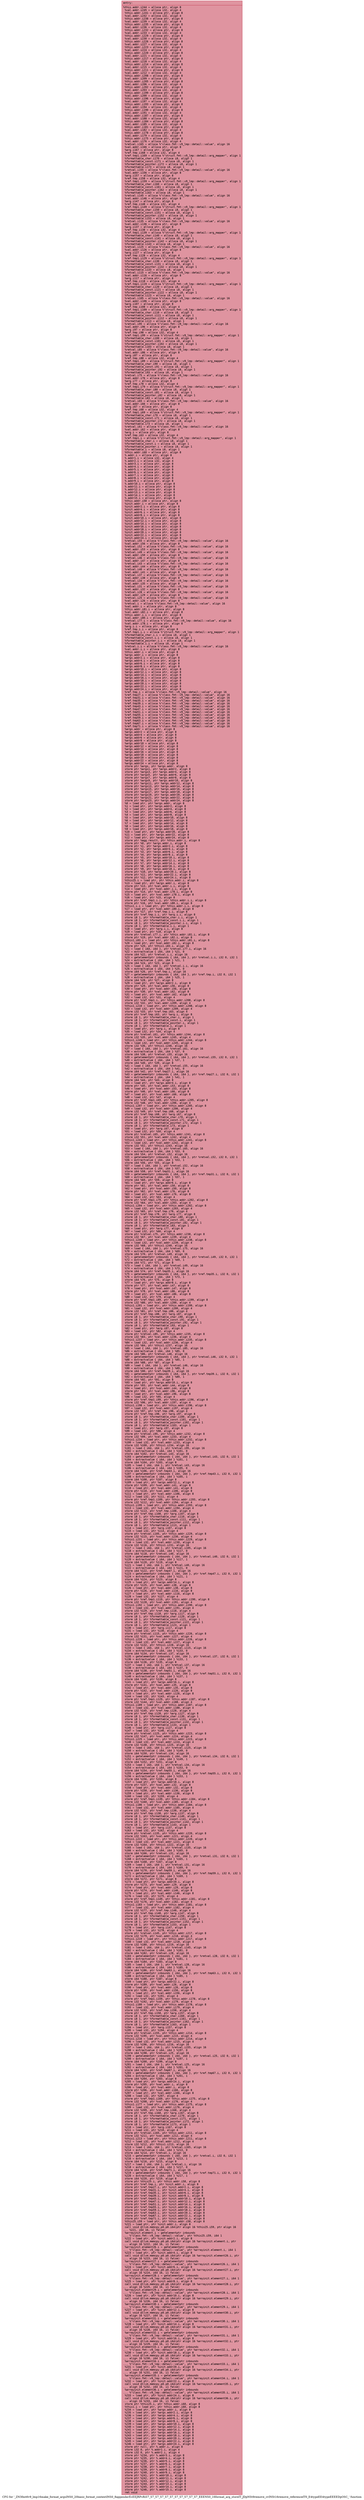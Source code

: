 digraph "CFG for '_ZN3fmt6v9_lmp16make_format_argsINS0_20basic_format_contextINS0_8appenderEcEEJRPcRiS7_S7_S7_S7_S7_S7_S7_S7_S7_S7_S7_EEENS0_16format_arg_storeIT_JDpNSt9remove_cvINSt16remove_referenceIT0_E4typeEE4typeEEEEDpOSC_' function" {
	label="CFG for '_ZN3fmt6v9_lmp16make_format_argsINS0_20basic_format_contextINS0_8appenderEcEEJRPcRiS7_S7_S7_S7_S7_S7_S7_S7_S7_S7_S7_EEENS0_16format_arg_storeIT_JDpNSt9remove_cvINSt16remove_referenceIT0_E4typeEE4typeEEEEDpOSC_' function";

	Node0x558e60b8b9f0 [shape=record,color="#b70d28ff", style=filled, fillcolor="#b70d2870" fontname="Courier",label="{entry:\l|  %this.addr.i244 = alloca ptr, align 8\l  %val.addr.i245 = alloca i32, align 4\l  %this.addr.i241 = alloca ptr, align 8\l  %val.addr.i242 = alloca i32, align 4\l  %this.addr.i238 = alloca ptr, align 8\l  %val.addr.i239 = alloca i32, align 4\l  %this.addr.i235 = alloca ptr, align 8\l  %val.addr.i236 = alloca i32, align 4\l  %this.addr.i232 = alloca ptr, align 8\l  %val.addr.i233 = alloca i32, align 4\l  %this.addr.i229 = alloca ptr, align 8\l  %val.addr.i230 = alloca i32, align 4\l  %this.addr.i226 = alloca ptr, align 8\l  %val.addr.i227 = alloca i32, align 4\l  %this.addr.i223 = alloca ptr, align 8\l  %val.addr.i224 = alloca i32, align 4\l  %this.addr.i220 = alloca ptr, align 8\l  %val.addr.i221 = alloca i32, align 4\l  %this.addr.i217 = alloca ptr, align 8\l  %val.addr.i218 = alloca i32, align 4\l  %this.addr.i214 = alloca ptr, align 8\l  %val.addr.i215 = alloca i32, align 4\l  %this.addr.i211 = alloca ptr, align 8\l  %val.addr.i212 = alloca i32, align 4\l  %this.addr.i208 = alloca ptr, align 8\l  %val.addr.i209 = alloca i32, align 4\l  %this.addr.i205 = alloca ptr, align 8\l  %val.addr.i206 = alloca i32, align 4\l  %this.addr.i202 = alloca ptr, align 8\l  %val.addr.i203 = alloca i32, align 4\l  %this.addr.i199 = alloca ptr, align 8\l  %val.addr.i200 = alloca i32, align 4\l  %this.addr.i196 = alloca ptr, align 8\l  %val.addr.i197 = alloca i32, align 4\l  %this.addr.i193 = alloca ptr, align 8\l  %val.addr.i194 = alloca i32, align 4\l  %this.addr.i190 = alloca ptr, align 8\l  %val.addr.i191 = alloca i32, align 4\l  %this.addr.i187 = alloca ptr, align 8\l  %val.addr.i188 = alloca i32, align 4\l  %this.addr.i184 = alloca ptr, align 8\l  %val.addr.i185 = alloca i32, align 4\l  %this.addr.i181 = alloca ptr, align 8\l  %val.addr.i182 = alloca i32, align 4\l  %this.addr.i178 = alloca ptr, align 8\l  %val.addr.i179 = alloca i32, align 4\l  %this.addr.i175 = alloca ptr, align 8\l  %val.addr.i176 = alloca i32, align 4\l  %retval.i165 = alloca %\"class.fmt::v9_lmp::detail::value\", align 16\l  %val.addr.i166 = alloca ptr, align 8\l  %arg.i167 = alloca ptr, align 8\l  %ref.tmp.i168 = alloca i32, align 4\l  %ref.tmp1.i169 = alloca %\"struct.fmt::v9_lmp::detail::arg_mapper\", align 1\l  %formattable_char.i170 = alloca i8, align 1\l  %formattable_const.i171 = alloca i8, align 1\l  %formattable_pointer.i172 = alloca i8, align 1\l  %formattable.i173 = alloca i8, align 1\l  %retval.i155 = alloca %\"class.fmt::v9_lmp::detail::value\", align 16\l  %val.addr.i156 = alloca ptr, align 8\l  %arg.i157 = alloca ptr, align 8\l  %ref.tmp.i158 = alloca i32, align 4\l  %ref.tmp1.i159 = alloca %\"struct.fmt::v9_lmp::detail::arg_mapper\", align 1\l  %formattable_char.i160 = alloca i8, align 1\l  %formattable_const.i161 = alloca i8, align 1\l  %formattable_pointer.i162 = alloca i8, align 1\l  %formattable.i163 = alloca i8, align 1\l  %retval.i145 = alloca %\"class.fmt::v9_lmp::detail::value\", align 16\l  %val.addr.i146 = alloca ptr, align 8\l  %arg.i147 = alloca ptr, align 8\l  %ref.tmp.i148 = alloca i32, align 4\l  %ref.tmp1.i149 = alloca %\"struct.fmt::v9_lmp::detail::arg_mapper\", align 1\l  %formattable_char.i150 = alloca i8, align 1\l  %formattable_const.i151 = alloca i8, align 1\l  %formattable_pointer.i152 = alloca i8, align 1\l  %formattable.i153 = alloca i8, align 1\l  %retval.i135 = alloca %\"class.fmt::v9_lmp::detail::value\", align 16\l  %val.addr.i136 = alloca ptr, align 8\l  %arg.i137 = alloca ptr, align 8\l  %ref.tmp.i138 = alloca i32, align 4\l  %ref.tmp1.i139 = alloca %\"struct.fmt::v9_lmp::detail::arg_mapper\", align 1\l  %formattable_char.i140 = alloca i8, align 1\l  %formattable_const.i141 = alloca i8, align 1\l  %formattable_pointer.i142 = alloca i8, align 1\l  %formattable.i143 = alloca i8, align 1\l  %retval.i125 = alloca %\"class.fmt::v9_lmp::detail::value\", align 16\l  %val.addr.i126 = alloca ptr, align 8\l  %arg.i127 = alloca ptr, align 8\l  %ref.tmp.i128 = alloca i32, align 4\l  %ref.tmp1.i129 = alloca %\"struct.fmt::v9_lmp::detail::arg_mapper\", align 1\l  %formattable_char.i130 = alloca i8, align 1\l  %formattable_const.i131 = alloca i8, align 1\l  %formattable_pointer.i132 = alloca i8, align 1\l  %formattable.i133 = alloca i8, align 1\l  %retval.i115 = alloca %\"class.fmt::v9_lmp::detail::value\", align 16\l  %val.addr.i116 = alloca ptr, align 8\l  %arg.i117 = alloca ptr, align 8\l  %ref.tmp.i118 = alloca i32, align 4\l  %ref.tmp1.i119 = alloca %\"struct.fmt::v9_lmp::detail::arg_mapper\", align 1\l  %formattable_char.i120 = alloca i8, align 1\l  %formattable_const.i121 = alloca i8, align 1\l  %formattable_pointer.i122 = alloca i8, align 1\l  %formattable.i123 = alloca i8, align 1\l  %retval.i105 = alloca %\"class.fmt::v9_lmp::detail::value\", align 16\l  %val.addr.i106 = alloca ptr, align 8\l  %arg.i107 = alloca ptr, align 8\l  %ref.tmp.i108 = alloca i32, align 4\l  %ref.tmp1.i109 = alloca %\"struct.fmt::v9_lmp::detail::arg_mapper\", align 1\l  %formattable_char.i110 = alloca i8, align 1\l  %formattable_const.i111 = alloca i8, align 1\l  %formattable_pointer.i112 = alloca i8, align 1\l  %formattable.i113 = alloca i8, align 1\l  %retval.i95 = alloca %\"class.fmt::v9_lmp::detail::value\", align 16\l  %val.addr.i96 = alloca ptr, align 8\l  %arg.i97 = alloca ptr, align 8\l  %ref.tmp.i98 = alloca i32, align 4\l  %ref.tmp1.i99 = alloca %\"struct.fmt::v9_lmp::detail::arg_mapper\", align 1\l  %formattable_char.i100 = alloca i8, align 1\l  %formattable_const.i101 = alloca i8, align 1\l  %formattable_pointer.i102 = alloca i8, align 1\l  %formattable.i103 = alloca i8, align 1\l  %retval.i85 = alloca %\"class.fmt::v9_lmp::detail::value\", align 16\l  %val.addr.i86 = alloca ptr, align 8\l  %arg.i87 = alloca ptr, align 8\l  %ref.tmp.i88 = alloca i32, align 4\l  %ref.tmp1.i89 = alloca %\"struct.fmt::v9_lmp::detail::arg_mapper\", align 1\l  %formattable_char.i90 = alloca i8, align 1\l  %formattable_const.i91 = alloca i8, align 1\l  %formattable_pointer.i92 = alloca i8, align 1\l  %formattable.i93 = alloca i8, align 1\l  %retval.i75 = alloca %\"class.fmt::v9_lmp::detail::value\", align 16\l  %val.addr.i76 = alloca ptr, align 8\l  %arg.i77 = alloca ptr, align 8\l  %ref.tmp.i78 = alloca i32, align 4\l  %ref.tmp1.i79 = alloca %\"struct.fmt::v9_lmp::detail::arg_mapper\", align 1\l  %formattable_char.i80 = alloca i8, align 1\l  %formattable_const.i81 = alloca i8, align 1\l  %formattable_pointer.i82 = alloca i8, align 1\l  %formattable.i83 = alloca i8, align 1\l  %retval.i65 = alloca %\"class.fmt::v9_lmp::detail::value\", align 16\l  %val.addr.i66 = alloca ptr, align 8\l  %arg.i67 = alloca ptr, align 8\l  %ref.tmp.i68 = alloca i32, align 4\l  %ref.tmp1.i69 = alloca %\"struct.fmt::v9_lmp::detail::arg_mapper\", align 1\l  %formattable_char.i70 = alloca i8, align 1\l  %formattable_const.i71 = alloca i8, align 1\l  %formattable_pointer.i72 = alloca i8, align 1\l  %formattable.i73 = alloca i8, align 1\l  %retval.i61 = alloca %\"class.fmt::v9_lmp::detail::value\", align 16\l  %val.addr.i62 = alloca ptr, align 8\l  %arg.i = alloca ptr, align 8\l  %ref.tmp.i63 = alloca i32, align 4\l  %ref.tmp1.i = alloca %\"struct.fmt::v9_lmp::detail::arg_mapper\", align 1\l  %formattable_char.i = alloca i8, align 1\l  %formattable_const.i = alloca i8, align 1\l  %formattable_pointer.i = alloca i8, align 1\l  %formattable.i = alloca i8, align 1\l  %this.addr.i60 = alloca ptr, align 8\l  %.addr.i = alloca ptr, align 8\l  %.addr1.i = alloca i32, align 4\l  %.addr2.i = alloca i32, align 4\l  %.addr3.i = alloca ptr, align 8\l  %.addr4.i = alloca ptr, align 8\l  %.addr5.i = alloca ptr, align 8\l  %.addr6.i = alloca ptr, align 8\l  %.addr7.i = alloca ptr, align 8\l  %.addr8.i = alloca ptr, align 8\l  %.addr9.i = alloca ptr, align 8\l  %.addr10.i = alloca ptr, align 8\l  %.addr11.i = alloca ptr, align 8\l  %.addr12.i = alloca ptr, align 8\l  %.addr13.i = alloca ptr, align 8\l  %.addr14.i = alloca ptr, align 8\l  %.addr15.i = alloca ptr, align 8\l  %this.addr.i58 = alloca ptr, align 8\l  %init.addr.i = alloca ptr, align 8\l  %init.addr2.i = alloca ptr, align 8\l  %init.addr4.i = alloca ptr, align 8\l  %init.addr6.i = alloca ptr, align 8\l  %init.addr8.i = alloca ptr, align 8\l  %init.addr10.i = alloca ptr, align 8\l  %init.addr12.i = alloca ptr, align 8\l  %init.addr14.i = alloca ptr, align 8\l  %init.addr16.i = alloca ptr, align 8\l  %init.addr18.i = alloca ptr, align 8\l  %init.addr20.i = alloca ptr, align 8\l  %init.addr22.i = alloca ptr, align 8\l  %init.addr24.i = alloca ptr, align 8\l  %retval.i55 = alloca %\"class.fmt::v9_lmp::detail::value\", align 16\l  %val.addr.i56 = alloca ptr, align 8\l  %retval.i52 = alloca %\"class.fmt::v9_lmp::detail::value\", align 16\l  %val.addr.i53 = alloca ptr, align 8\l  %retval.i49 = alloca %\"class.fmt::v9_lmp::detail::value\", align 16\l  %val.addr.i50 = alloca ptr, align 8\l  %retval.i46 = alloca %\"class.fmt::v9_lmp::detail::value\", align 16\l  %val.addr.i47 = alloca ptr, align 8\l  %retval.i43 = alloca %\"class.fmt::v9_lmp::detail::value\", align 16\l  %val.addr.i44 = alloca ptr, align 8\l  %retval.i40 = alloca %\"class.fmt::v9_lmp::detail::value\", align 16\l  %val.addr.i41 = alloca ptr, align 8\l  %retval.i37 = alloca %\"class.fmt::v9_lmp::detail::value\", align 16\l  %val.addr.i38 = alloca ptr, align 8\l  %retval.i34 = alloca %\"class.fmt::v9_lmp::detail::value\", align 16\l  %val.addr.i35 = alloca ptr, align 8\l  %retval.i31 = alloca %\"class.fmt::v9_lmp::detail::value\", align 16\l  %val.addr.i32 = alloca ptr, align 8\l  %retval.i28 = alloca %\"class.fmt::v9_lmp::detail::value\", align 16\l  %val.addr.i29 = alloca ptr, align 8\l  %retval.i25 = alloca %\"class.fmt::v9_lmp::detail::value\", align 16\l  %val.addr.i26 = alloca ptr, align 8\l  %retval.i = alloca %\"class.fmt::v9_lmp::detail::value\", align 16\l  %val.addr.i = alloca ptr, align 8\l  %this.addr.i81.i = alloca ptr, align 8\l  %val.addr.i82.i = alloca ptr, align 8\l  %this.addr.i.i = alloca ptr, align 8\l  %val.addr.i80.i = alloca ptr, align 8\l  %retval.i77.i = alloca %\"class.fmt::v9_lmp::detail::value\", align 16\l  %val.addr.i78.i = alloca ptr, align 8\l  %arg.i.i = alloca ptr, align 8\l  %ref.tmp.i.i = alloca ptr, align 8\l  %ref.tmp1.i.i = alloca %\"struct.fmt::v9_lmp::detail::arg_mapper\", align 1\l  %formattable_char.i.i = alloca i8, align 1\l  %formattable_const.i.i = alloca i8, align 1\l  %formattable_pointer.i.i = alloca i8, align 1\l  %formattable.i.i = alloca i8, align 1\l  %retval.i.i = alloca %\"class.fmt::v9_lmp::detail::value\", align 16\l  %val.addr.i.i = alloca ptr, align 8\l  %this.addr.i = alloca ptr, align 8\l  %args.addr.i = alloca ptr, align 8\l  %args.addr2.i = alloca ptr, align 8\l  %args.addr4.i = alloca ptr, align 8\l  %args.addr6.i = alloca ptr, align 8\l  %args.addr8.i = alloca ptr, align 8\l  %args.addr10.i = alloca ptr, align 8\l  %args.addr12.i = alloca ptr, align 8\l  %args.addr14.i = alloca ptr, align 8\l  %args.addr16.i = alloca ptr, align 8\l  %args.addr18.i = alloca ptr, align 8\l  %args.addr20.i = alloca ptr, align 8\l  %args.addr22.i = alloca ptr, align 8\l  %args.addr24.i = alloca ptr, align 8\l  %ref.tmp.i = alloca %\"class.fmt::v9_lmp::detail::value\", align 16\l  %ref.tmp27.i = alloca %\"class.fmt::v9_lmp::detail::value\", align 16\l  %ref.tmp31.i = alloca %\"class.fmt::v9_lmp::detail::value\", align 16\l  %ref.tmp35.i = alloca %\"class.fmt::v9_lmp::detail::value\", align 16\l  %ref.tmp39.i = alloca %\"class.fmt::v9_lmp::detail::value\", align 16\l  %ref.tmp43.i = alloca %\"class.fmt::v9_lmp::detail::value\", align 16\l  %ref.tmp47.i = alloca %\"class.fmt::v9_lmp::detail::value\", align 16\l  %ref.tmp51.i = alloca %\"class.fmt::v9_lmp::detail::value\", align 16\l  %ref.tmp55.i = alloca %\"class.fmt::v9_lmp::detail::value\", align 16\l  %ref.tmp59.i = alloca %\"class.fmt::v9_lmp::detail::value\", align 16\l  %ref.tmp63.i = alloca %\"class.fmt::v9_lmp::detail::value\", align 16\l  %ref.tmp67.i = alloca %\"class.fmt::v9_lmp::detail::value\", align 16\l  %ref.tmp71.i = alloca %\"class.fmt::v9_lmp::detail::value\", align 16\l  %args.addr = alloca ptr, align 8\l  %args.addr2 = alloca ptr, align 8\l  %args.addr4 = alloca ptr, align 8\l  %args.addr6 = alloca ptr, align 8\l  %args.addr8 = alloca ptr, align 8\l  %args.addr10 = alloca ptr, align 8\l  %args.addr12 = alloca ptr, align 8\l  %args.addr14 = alloca ptr, align 8\l  %args.addr16 = alloca ptr, align 8\l  %args.addr18 = alloca ptr, align 8\l  %args.addr20 = alloca ptr, align 8\l  %args.addr22 = alloca ptr, align 8\l  %args.addr24 = alloca ptr, align 8\l  store ptr %args, ptr %args.addr, align 8\l  store ptr %args1, ptr %args.addr2, align 8\l  store ptr %args3, ptr %args.addr4, align 8\l  store ptr %args5, ptr %args.addr6, align 8\l  store ptr %args7, ptr %args.addr8, align 8\l  store ptr %args9, ptr %args.addr10, align 8\l  store ptr %args11, ptr %args.addr12, align 8\l  store ptr %args13, ptr %args.addr14, align 8\l  store ptr %args15, ptr %args.addr16, align 8\l  store ptr %args17, ptr %args.addr18, align 8\l  store ptr %args19, ptr %args.addr20, align 8\l  store ptr %args21, ptr %args.addr22, align 8\l  store ptr %args23, ptr %args.addr24, align 8\l  %0 = load ptr, ptr %args.addr, align 8\l  %1 = load ptr, ptr %args.addr2, align 8\l  %2 = load ptr, ptr %args.addr4, align 8\l  %3 = load ptr, ptr %args.addr6, align 8\l  %4 = load ptr, ptr %args.addr8, align 8\l  %5 = load ptr, ptr %args.addr10, align 8\l  %6 = load ptr, ptr %args.addr12, align 8\l  %7 = load ptr, ptr %args.addr14, align 8\l  %8 = load ptr, ptr %args.addr16, align 8\l  %9 = load ptr, ptr %args.addr18, align 8\l  %10 = load ptr, ptr %args.addr20, align 8\l  %11 = load ptr, ptr %args.addr22, align 8\l  %12 = load ptr, ptr %args.addr24, align 8\l  store ptr %agg.result, ptr %this.addr.i, align 8\l  store ptr %0, ptr %args.addr.i, align 8\l  store ptr %1, ptr %args.addr2.i, align 8\l  store ptr %2, ptr %args.addr4.i, align 8\l  store ptr %3, ptr %args.addr6.i, align 8\l  store ptr %4, ptr %args.addr8.i, align 8\l  store ptr %5, ptr %args.addr10.i, align 8\l  store ptr %6, ptr %args.addr12.i, align 8\l  store ptr %7, ptr %args.addr14.i, align 8\l  store ptr %8, ptr %args.addr16.i, align 8\l  store ptr %9, ptr %args.addr18.i, align 8\l  store ptr %10, ptr %args.addr20.i, align 8\l  store ptr %11, ptr %args.addr22.i, align 8\l  store ptr %12, ptr %args.addr24.i, align 8\l  %this25.i = load ptr, ptr %this.addr.i, align 8\l  %13 = load ptr, ptr %args.addr.i, align 8\l  store ptr %13, ptr %val.addr.i.i, align 8\l  %14 = load ptr, ptr %val.addr.i.i, align 8\l  store ptr %14, ptr %val.addr.i78.i, align 8\l  %15 = load ptr, ptr %val.addr.i78.i, align 8\l  %16 = load ptr, ptr %15, align 8\l  store ptr %ref.tmp1.i.i, ptr %this.addr.i.i, align 8\l  store ptr %16, ptr %val.addr.i80.i, align 8\l  %this1.i.i = load ptr, ptr %this.addr.i.i, align 8\l  %17 = load ptr, ptr %val.addr.i80.i, align 8\l  store ptr %17, ptr %ref.tmp.i.i, align 8\l  store ptr %ref.tmp.i.i, ptr %arg.i.i, align 8\l  store i8 1, ptr %formattable_char.i.i, align 1\l  store i8 1, ptr %formattable_const.i.i, align 1\l  store i8 1, ptr %formattable_pointer.i.i, align 1\l  store i8 1, ptr %formattable.i.i, align 1\l  %18 = load ptr, ptr %arg.i.i, align 8\l  %19 = load ptr, ptr %18, align 8\l  store ptr %retval.i77.i, ptr %this.addr.i81.i, align 8\l  store ptr %19, ptr %val.addr.i82.i, align 8\l  %this1.i83.i = load ptr, ptr %this.addr.i81.i, align 8\l  %20 = load ptr, ptr %val.addr.i82.i, align 8\l  store ptr %20, ptr %this1.i83.i, align 16\l  %21 = load \{ i64, i64 \}, ptr %retval.i77.i, align 16\l  %22 = extractvalue \{ i64, i64 \} %21, 0\l  store i64 %22, ptr %retval.i.i, align 16\l  %23 = getelementptr inbounds \{ i64, i64 \}, ptr %retval.i.i, i32 0, i32 1\l  %24 = extractvalue \{ i64, i64 \} %21, 1\l  store i64 %24, ptr %23, align 8\l  %25 = load \{ i64, i64 \}, ptr %retval.i.i, align 16\l  %26 = extractvalue \{ i64, i64 \} %25, 0\l  store i64 %26, ptr %ref.tmp.i, align 16\l  %27 = getelementptr inbounds \{ i64, i64 \}, ptr %ref.tmp.i, i32 0, i32 1\l  %28 = extractvalue \{ i64, i64 \} %25, 1\l  store i64 %28, ptr %27, align 8\l  %29 = load ptr, ptr %args.addr2.i, align 8\l  store ptr %29, ptr %val.addr.i56, align 8\l  %30 = load ptr, ptr %val.addr.i56, align 8\l  store ptr %30, ptr %val.addr.i62, align 8\l  %31 = load ptr, ptr %val.addr.i62, align 8\l  %32 = load i32, ptr %31, align 4\l  store ptr %ref.tmp1.i, ptr %this.addr.i208, align 8\l  store i32 %32, ptr %val.addr.i209, align 4\l  %this1.i210 = load ptr, ptr %this.addr.i208, align 8\l  %33 = load i32, ptr %val.addr.i209, align 4\l  store i32 %33, ptr %ref.tmp.i63, align 4\l  store ptr %ref.tmp.i63, ptr %arg.i, align 8\l  store i8 1, ptr %formattable_char.i, align 1\l  store i8 1, ptr %formattable_const.i, align 1\l  store i8 1, ptr %formattable_pointer.i, align 1\l  store i8 1, ptr %formattable.i, align 1\l  %34 = load ptr, ptr %arg.i, align 8\l  %35 = load i32, ptr %34, align 4\l  store ptr %retval.i61, ptr %this.addr.i244, align 8\l  store i32 %35, ptr %val.addr.i245, align 4\l  %this1.i246 = load ptr, ptr %this.addr.i244, align 8\l  %36 = load i32, ptr %val.addr.i245, align 4\l  store i32 %36, ptr %this1.i246, align 16\l  %37 = load \{ i64, i64 \}, ptr %retval.i61, align 16\l  %38 = extractvalue \{ i64, i64 \} %37, 0\l  store i64 %38, ptr %retval.i55, align 16\l  %39 = getelementptr inbounds \{ i64, i64 \}, ptr %retval.i55, i32 0, i32 1\l  %40 = extractvalue \{ i64, i64 \} %37, 1\l  store i64 %40, ptr %39, align 8\l  %41 = load \{ i64, i64 \}, ptr %retval.i55, align 16\l  %42 = extractvalue \{ i64, i64 \} %41, 0\l  store i64 %42, ptr %ref.tmp27.i, align 16\l  %43 = getelementptr inbounds \{ i64, i64 \}, ptr %ref.tmp27.i, i32 0, i32 1\l  %44 = extractvalue \{ i64, i64 \} %41, 1\l  store i64 %44, ptr %43, align 8\l  %45 = load ptr, ptr %args.addr4.i, align 8\l  store ptr %45, ptr %val.addr.i53, align 8\l  %46 = load ptr, ptr %val.addr.i53, align 8\l  store ptr %46, ptr %val.addr.i66, align 8\l  %47 = load ptr, ptr %val.addr.i66, align 8\l  %48 = load i32, ptr %47, align 4\l  store ptr %ref.tmp1.i69, ptr %this.addr.i205, align 8\l  store i32 %48, ptr %val.addr.i206, align 4\l  %this1.i207 = load ptr, ptr %this.addr.i205, align 8\l  %49 = load i32, ptr %val.addr.i206, align 4\l  store i32 %49, ptr %ref.tmp.i68, align 4\l  store ptr %ref.tmp.i68, ptr %arg.i67, align 8\l  store i8 1, ptr %formattable_char.i70, align 1\l  store i8 1, ptr %formattable_const.i71, align 1\l  store i8 1, ptr %formattable_pointer.i72, align 1\l  store i8 1, ptr %formattable.i73, align 1\l  %50 = load ptr, ptr %arg.i67, align 8\l  %51 = load i32, ptr %50, align 4\l  store ptr %retval.i65, ptr %this.addr.i241, align 8\l  store i32 %51, ptr %val.addr.i242, align 4\l  %this1.i243 = load ptr, ptr %this.addr.i241, align 8\l  %52 = load i32, ptr %val.addr.i242, align 4\l  store i32 %52, ptr %this1.i243, align 16\l  %53 = load \{ i64, i64 \}, ptr %retval.i65, align 16\l  %54 = extractvalue \{ i64, i64 \} %53, 0\l  store i64 %54, ptr %retval.i52, align 16\l  %55 = getelementptr inbounds \{ i64, i64 \}, ptr %retval.i52, i32 0, i32 1\l  %56 = extractvalue \{ i64, i64 \} %53, 1\l  store i64 %56, ptr %55, align 8\l  %57 = load \{ i64, i64 \}, ptr %retval.i52, align 16\l  %58 = extractvalue \{ i64, i64 \} %57, 0\l  store i64 %58, ptr %ref.tmp31.i, align 16\l  %59 = getelementptr inbounds \{ i64, i64 \}, ptr %ref.tmp31.i, i32 0, i32 1\l  %60 = extractvalue \{ i64, i64 \} %57, 1\l  store i64 %60, ptr %59, align 8\l  %61 = load ptr, ptr %args.addr6.i, align 8\l  store ptr %61, ptr %val.addr.i50, align 8\l  %62 = load ptr, ptr %val.addr.i50, align 8\l  store ptr %62, ptr %val.addr.i76, align 8\l  %63 = load ptr, ptr %val.addr.i76, align 8\l  %64 = load i32, ptr %63, align 4\l  store ptr %ref.tmp1.i79, ptr %this.addr.i202, align 8\l  store i32 %64, ptr %val.addr.i203, align 4\l  %this1.i204 = load ptr, ptr %this.addr.i202, align 8\l  %65 = load i32, ptr %val.addr.i203, align 4\l  store i32 %65, ptr %ref.tmp.i78, align 4\l  store ptr %ref.tmp.i78, ptr %arg.i77, align 8\l  store i8 1, ptr %formattable_char.i80, align 1\l  store i8 1, ptr %formattable_const.i81, align 1\l  store i8 1, ptr %formattable_pointer.i82, align 1\l  store i8 1, ptr %formattable.i83, align 1\l  %66 = load ptr, ptr %arg.i77, align 8\l  %67 = load i32, ptr %66, align 4\l  store ptr %retval.i75, ptr %this.addr.i238, align 8\l  store i32 %67, ptr %val.addr.i239, align 4\l  %this1.i240 = load ptr, ptr %this.addr.i238, align 8\l  %68 = load i32, ptr %val.addr.i239, align 4\l  store i32 %68, ptr %this1.i240, align 16\l  %69 = load \{ i64, i64 \}, ptr %retval.i75, align 16\l  %70 = extractvalue \{ i64, i64 \} %69, 0\l  store i64 %70, ptr %retval.i49, align 16\l  %71 = getelementptr inbounds \{ i64, i64 \}, ptr %retval.i49, i32 0, i32 1\l  %72 = extractvalue \{ i64, i64 \} %69, 1\l  store i64 %72, ptr %71, align 8\l  %73 = load \{ i64, i64 \}, ptr %retval.i49, align 16\l  %74 = extractvalue \{ i64, i64 \} %73, 0\l  store i64 %74, ptr %ref.tmp35.i, align 16\l  %75 = getelementptr inbounds \{ i64, i64 \}, ptr %ref.tmp35.i, i32 0, i32 1\l  %76 = extractvalue \{ i64, i64 \} %73, 1\l  store i64 %76, ptr %75, align 8\l  %77 = load ptr, ptr %args.addr8.i, align 8\l  store ptr %77, ptr %val.addr.i47, align 8\l  %78 = load ptr, ptr %val.addr.i47, align 8\l  store ptr %78, ptr %val.addr.i86, align 8\l  %79 = load ptr, ptr %val.addr.i86, align 8\l  %80 = load i32, ptr %79, align 4\l  store ptr %ref.tmp1.i89, ptr %this.addr.i199, align 8\l  store i32 %80, ptr %val.addr.i200, align 4\l  %this1.i201 = load ptr, ptr %this.addr.i199, align 8\l  %81 = load i32, ptr %val.addr.i200, align 4\l  store i32 %81, ptr %ref.tmp.i88, align 4\l  store ptr %ref.tmp.i88, ptr %arg.i87, align 8\l  store i8 1, ptr %formattable_char.i90, align 1\l  store i8 1, ptr %formattable_const.i91, align 1\l  store i8 1, ptr %formattable_pointer.i92, align 1\l  store i8 1, ptr %formattable.i93, align 1\l  %82 = load ptr, ptr %arg.i87, align 8\l  %83 = load i32, ptr %82, align 4\l  store ptr %retval.i85, ptr %this.addr.i235, align 8\l  store i32 %83, ptr %val.addr.i236, align 4\l  %this1.i237 = load ptr, ptr %this.addr.i235, align 8\l  %84 = load i32, ptr %val.addr.i236, align 4\l  store i32 %84, ptr %this1.i237, align 16\l  %85 = load \{ i64, i64 \}, ptr %retval.i85, align 16\l  %86 = extractvalue \{ i64, i64 \} %85, 0\l  store i64 %86, ptr %retval.i46, align 16\l  %87 = getelementptr inbounds \{ i64, i64 \}, ptr %retval.i46, i32 0, i32 1\l  %88 = extractvalue \{ i64, i64 \} %85, 1\l  store i64 %88, ptr %87, align 8\l  %89 = load \{ i64, i64 \}, ptr %retval.i46, align 16\l  %90 = extractvalue \{ i64, i64 \} %89, 0\l  store i64 %90, ptr %ref.tmp39.i, align 16\l  %91 = getelementptr inbounds \{ i64, i64 \}, ptr %ref.tmp39.i, i32 0, i32 1\l  %92 = extractvalue \{ i64, i64 \} %89, 1\l  store i64 %92, ptr %91, align 8\l  %93 = load ptr, ptr %args.addr10.i, align 8\l  store ptr %93, ptr %val.addr.i44, align 8\l  %94 = load ptr, ptr %val.addr.i44, align 8\l  store ptr %94, ptr %val.addr.i96, align 8\l  %95 = load ptr, ptr %val.addr.i96, align 8\l  %96 = load i32, ptr %95, align 4\l  store ptr %ref.tmp1.i99, ptr %this.addr.i196, align 8\l  store i32 %96, ptr %val.addr.i197, align 4\l  %this1.i198 = load ptr, ptr %this.addr.i196, align 8\l  %97 = load i32, ptr %val.addr.i197, align 4\l  store i32 %97, ptr %ref.tmp.i98, align 4\l  store ptr %ref.tmp.i98, ptr %arg.i97, align 8\l  store i8 1, ptr %formattable_char.i100, align 1\l  store i8 1, ptr %formattable_const.i101, align 1\l  store i8 1, ptr %formattable_pointer.i102, align 1\l  store i8 1, ptr %formattable.i103, align 1\l  %98 = load ptr, ptr %arg.i97, align 8\l  %99 = load i32, ptr %98, align 4\l  store ptr %retval.i95, ptr %this.addr.i232, align 8\l  store i32 %99, ptr %val.addr.i233, align 4\l  %this1.i234 = load ptr, ptr %this.addr.i232, align 8\l  %100 = load i32, ptr %val.addr.i233, align 4\l  store i32 %100, ptr %this1.i234, align 16\l  %101 = load \{ i64, i64 \}, ptr %retval.i95, align 16\l  %102 = extractvalue \{ i64, i64 \} %101, 0\l  store i64 %102, ptr %retval.i43, align 16\l  %103 = getelementptr inbounds \{ i64, i64 \}, ptr %retval.i43, i32 0, i32 1\l  %104 = extractvalue \{ i64, i64 \} %101, 1\l  store i64 %104, ptr %103, align 8\l  %105 = load \{ i64, i64 \}, ptr %retval.i43, align 16\l  %106 = extractvalue \{ i64, i64 \} %105, 0\l  store i64 %106, ptr %ref.tmp43.i, align 16\l  %107 = getelementptr inbounds \{ i64, i64 \}, ptr %ref.tmp43.i, i32 0, i32 1\l  %108 = extractvalue \{ i64, i64 \} %105, 1\l  store i64 %108, ptr %107, align 8\l  %109 = load ptr, ptr %args.addr12.i, align 8\l  store ptr %109, ptr %val.addr.i41, align 8\l  %110 = load ptr, ptr %val.addr.i41, align 8\l  store ptr %110, ptr %val.addr.i106, align 8\l  %111 = load ptr, ptr %val.addr.i106, align 8\l  %112 = load i32, ptr %111, align 4\l  store ptr %ref.tmp1.i109, ptr %this.addr.i193, align 8\l  store i32 %112, ptr %val.addr.i194, align 4\l  %this1.i195 = load ptr, ptr %this.addr.i193, align 8\l  %113 = load i32, ptr %val.addr.i194, align 4\l  store i32 %113, ptr %ref.tmp.i108, align 4\l  store ptr %ref.tmp.i108, ptr %arg.i107, align 8\l  store i8 1, ptr %formattable_char.i110, align 1\l  store i8 1, ptr %formattable_const.i111, align 1\l  store i8 1, ptr %formattable_pointer.i112, align 1\l  store i8 1, ptr %formattable.i113, align 1\l  %114 = load ptr, ptr %arg.i107, align 8\l  %115 = load i32, ptr %114, align 4\l  store ptr %retval.i105, ptr %this.addr.i229, align 8\l  store i32 %115, ptr %val.addr.i230, align 4\l  %this1.i231 = load ptr, ptr %this.addr.i229, align 8\l  %116 = load i32, ptr %val.addr.i230, align 4\l  store i32 %116, ptr %this1.i231, align 16\l  %117 = load \{ i64, i64 \}, ptr %retval.i105, align 16\l  %118 = extractvalue \{ i64, i64 \} %117, 0\l  store i64 %118, ptr %retval.i40, align 16\l  %119 = getelementptr inbounds \{ i64, i64 \}, ptr %retval.i40, i32 0, i32 1\l  %120 = extractvalue \{ i64, i64 \} %117, 1\l  store i64 %120, ptr %119, align 8\l  %121 = load \{ i64, i64 \}, ptr %retval.i40, align 16\l  %122 = extractvalue \{ i64, i64 \} %121, 0\l  store i64 %122, ptr %ref.tmp47.i, align 16\l  %123 = getelementptr inbounds \{ i64, i64 \}, ptr %ref.tmp47.i, i32 0, i32 1\l  %124 = extractvalue \{ i64, i64 \} %121, 1\l  store i64 %124, ptr %123, align 8\l  %125 = load ptr, ptr %args.addr14.i, align 8\l  store ptr %125, ptr %val.addr.i38, align 8\l  %126 = load ptr, ptr %val.addr.i38, align 8\l  store ptr %126, ptr %val.addr.i116, align 8\l  %127 = load ptr, ptr %val.addr.i116, align 8\l  %128 = load i32, ptr %127, align 4\l  store ptr %ref.tmp1.i119, ptr %this.addr.i190, align 8\l  store i32 %128, ptr %val.addr.i191, align 4\l  %this1.i192 = load ptr, ptr %this.addr.i190, align 8\l  %129 = load i32, ptr %val.addr.i191, align 4\l  store i32 %129, ptr %ref.tmp.i118, align 4\l  store ptr %ref.tmp.i118, ptr %arg.i117, align 8\l  store i8 1, ptr %formattable_char.i120, align 1\l  store i8 1, ptr %formattable_const.i121, align 1\l  store i8 1, ptr %formattable_pointer.i122, align 1\l  store i8 1, ptr %formattable.i123, align 1\l  %130 = load ptr, ptr %arg.i117, align 8\l  %131 = load i32, ptr %130, align 4\l  store ptr %retval.i115, ptr %this.addr.i226, align 8\l  store i32 %131, ptr %val.addr.i227, align 4\l  %this1.i228 = load ptr, ptr %this.addr.i226, align 8\l  %132 = load i32, ptr %val.addr.i227, align 4\l  store i32 %132, ptr %this1.i228, align 16\l  %133 = load \{ i64, i64 \}, ptr %retval.i115, align 16\l  %134 = extractvalue \{ i64, i64 \} %133, 0\l  store i64 %134, ptr %retval.i37, align 16\l  %135 = getelementptr inbounds \{ i64, i64 \}, ptr %retval.i37, i32 0, i32 1\l  %136 = extractvalue \{ i64, i64 \} %133, 1\l  store i64 %136, ptr %135, align 8\l  %137 = load \{ i64, i64 \}, ptr %retval.i37, align 16\l  %138 = extractvalue \{ i64, i64 \} %137, 0\l  store i64 %138, ptr %ref.tmp51.i, align 16\l  %139 = getelementptr inbounds \{ i64, i64 \}, ptr %ref.tmp51.i, i32 0, i32 1\l  %140 = extractvalue \{ i64, i64 \} %137, 1\l  store i64 %140, ptr %139, align 8\l  %141 = load ptr, ptr %args.addr16.i, align 8\l  store ptr %141, ptr %val.addr.i35, align 8\l  %142 = load ptr, ptr %val.addr.i35, align 8\l  store ptr %142, ptr %val.addr.i126, align 8\l  %143 = load ptr, ptr %val.addr.i126, align 8\l  %144 = load i32, ptr %143, align 4\l  store ptr %ref.tmp1.i129, ptr %this.addr.i187, align 8\l  store i32 %144, ptr %val.addr.i188, align 4\l  %this1.i189 = load ptr, ptr %this.addr.i187, align 8\l  %145 = load i32, ptr %val.addr.i188, align 4\l  store i32 %145, ptr %ref.tmp.i128, align 4\l  store ptr %ref.tmp.i128, ptr %arg.i127, align 8\l  store i8 1, ptr %formattable_char.i130, align 1\l  store i8 1, ptr %formattable_const.i131, align 1\l  store i8 1, ptr %formattable_pointer.i132, align 1\l  store i8 1, ptr %formattable.i133, align 1\l  %146 = load ptr, ptr %arg.i127, align 8\l  %147 = load i32, ptr %146, align 4\l  store ptr %retval.i125, ptr %this.addr.i223, align 8\l  store i32 %147, ptr %val.addr.i224, align 4\l  %this1.i225 = load ptr, ptr %this.addr.i223, align 8\l  %148 = load i32, ptr %val.addr.i224, align 4\l  store i32 %148, ptr %this1.i225, align 16\l  %149 = load \{ i64, i64 \}, ptr %retval.i125, align 16\l  %150 = extractvalue \{ i64, i64 \} %149, 0\l  store i64 %150, ptr %retval.i34, align 16\l  %151 = getelementptr inbounds \{ i64, i64 \}, ptr %retval.i34, i32 0, i32 1\l  %152 = extractvalue \{ i64, i64 \} %149, 1\l  store i64 %152, ptr %151, align 8\l  %153 = load \{ i64, i64 \}, ptr %retval.i34, align 16\l  %154 = extractvalue \{ i64, i64 \} %153, 0\l  store i64 %154, ptr %ref.tmp55.i, align 16\l  %155 = getelementptr inbounds \{ i64, i64 \}, ptr %ref.tmp55.i, i32 0, i32 1\l  %156 = extractvalue \{ i64, i64 \} %153, 1\l  store i64 %156, ptr %155, align 8\l  %157 = load ptr, ptr %args.addr18.i, align 8\l  store ptr %157, ptr %val.addr.i32, align 8\l  %158 = load ptr, ptr %val.addr.i32, align 8\l  store ptr %158, ptr %val.addr.i136, align 8\l  %159 = load ptr, ptr %val.addr.i136, align 8\l  %160 = load i32, ptr %159, align 4\l  store ptr %ref.tmp1.i139, ptr %this.addr.i184, align 8\l  store i32 %160, ptr %val.addr.i185, align 4\l  %this1.i186 = load ptr, ptr %this.addr.i184, align 8\l  %161 = load i32, ptr %val.addr.i185, align 4\l  store i32 %161, ptr %ref.tmp.i138, align 4\l  store ptr %ref.tmp.i138, ptr %arg.i137, align 8\l  store i8 1, ptr %formattable_char.i140, align 1\l  store i8 1, ptr %formattable_const.i141, align 1\l  store i8 1, ptr %formattable_pointer.i142, align 1\l  store i8 1, ptr %formattable.i143, align 1\l  %162 = load ptr, ptr %arg.i137, align 8\l  %163 = load i32, ptr %162, align 4\l  store ptr %retval.i135, ptr %this.addr.i220, align 8\l  store i32 %163, ptr %val.addr.i221, align 4\l  %this1.i222 = load ptr, ptr %this.addr.i220, align 8\l  %164 = load i32, ptr %val.addr.i221, align 4\l  store i32 %164, ptr %this1.i222, align 16\l  %165 = load \{ i64, i64 \}, ptr %retval.i135, align 16\l  %166 = extractvalue \{ i64, i64 \} %165, 0\l  store i64 %166, ptr %retval.i31, align 16\l  %167 = getelementptr inbounds \{ i64, i64 \}, ptr %retval.i31, i32 0, i32 1\l  %168 = extractvalue \{ i64, i64 \} %165, 1\l  store i64 %168, ptr %167, align 8\l  %169 = load \{ i64, i64 \}, ptr %retval.i31, align 16\l  %170 = extractvalue \{ i64, i64 \} %169, 0\l  store i64 %170, ptr %ref.tmp59.i, align 16\l  %171 = getelementptr inbounds \{ i64, i64 \}, ptr %ref.tmp59.i, i32 0, i32 1\l  %172 = extractvalue \{ i64, i64 \} %169, 1\l  store i64 %172, ptr %171, align 8\l  %173 = load ptr, ptr %args.addr20.i, align 8\l  store ptr %173, ptr %val.addr.i29, align 8\l  %174 = load ptr, ptr %val.addr.i29, align 8\l  store ptr %174, ptr %val.addr.i146, align 8\l  %175 = load ptr, ptr %val.addr.i146, align 8\l  %176 = load i32, ptr %175, align 4\l  store ptr %ref.tmp1.i149, ptr %this.addr.i181, align 8\l  store i32 %176, ptr %val.addr.i182, align 4\l  %this1.i183 = load ptr, ptr %this.addr.i181, align 8\l  %177 = load i32, ptr %val.addr.i182, align 4\l  store i32 %177, ptr %ref.tmp.i148, align 4\l  store ptr %ref.tmp.i148, ptr %arg.i147, align 8\l  store i8 1, ptr %formattable_char.i150, align 1\l  store i8 1, ptr %formattable_const.i151, align 1\l  store i8 1, ptr %formattable_pointer.i152, align 1\l  store i8 1, ptr %formattable.i153, align 1\l  %178 = load ptr, ptr %arg.i147, align 8\l  %179 = load i32, ptr %178, align 4\l  store ptr %retval.i145, ptr %this.addr.i217, align 8\l  store i32 %179, ptr %val.addr.i218, align 4\l  %this1.i219 = load ptr, ptr %this.addr.i217, align 8\l  %180 = load i32, ptr %val.addr.i218, align 4\l  store i32 %180, ptr %this1.i219, align 16\l  %181 = load \{ i64, i64 \}, ptr %retval.i145, align 16\l  %182 = extractvalue \{ i64, i64 \} %181, 0\l  store i64 %182, ptr %retval.i28, align 16\l  %183 = getelementptr inbounds \{ i64, i64 \}, ptr %retval.i28, i32 0, i32 1\l  %184 = extractvalue \{ i64, i64 \} %181, 1\l  store i64 %184, ptr %183, align 8\l  %185 = load \{ i64, i64 \}, ptr %retval.i28, align 16\l  %186 = extractvalue \{ i64, i64 \} %185, 0\l  store i64 %186, ptr %ref.tmp63.i, align 16\l  %187 = getelementptr inbounds \{ i64, i64 \}, ptr %ref.tmp63.i, i32 0, i32 1\l  %188 = extractvalue \{ i64, i64 \} %185, 1\l  store i64 %188, ptr %187, align 8\l  %189 = load ptr, ptr %args.addr22.i, align 8\l  store ptr %189, ptr %val.addr.i26, align 8\l  %190 = load ptr, ptr %val.addr.i26, align 8\l  store ptr %190, ptr %val.addr.i156, align 8\l  %191 = load ptr, ptr %val.addr.i156, align 8\l  %192 = load i32, ptr %191, align 4\l  store ptr %ref.tmp1.i159, ptr %this.addr.i178, align 8\l  store i32 %192, ptr %val.addr.i179, align 4\l  %this1.i180 = load ptr, ptr %this.addr.i178, align 8\l  %193 = load i32, ptr %val.addr.i179, align 4\l  store i32 %193, ptr %ref.tmp.i158, align 4\l  store ptr %ref.tmp.i158, ptr %arg.i157, align 8\l  store i8 1, ptr %formattable_char.i160, align 1\l  store i8 1, ptr %formattable_const.i161, align 1\l  store i8 1, ptr %formattable_pointer.i162, align 1\l  store i8 1, ptr %formattable.i163, align 1\l  %194 = load ptr, ptr %arg.i157, align 8\l  %195 = load i32, ptr %194, align 4\l  store ptr %retval.i155, ptr %this.addr.i214, align 8\l  store i32 %195, ptr %val.addr.i215, align 4\l  %this1.i216 = load ptr, ptr %this.addr.i214, align 8\l  %196 = load i32, ptr %val.addr.i215, align 4\l  store i32 %196, ptr %this1.i216, align 16\l  %197 = load \{ i64, i64 \}, ptr %retval.i155, align 16\l  %198 = extractvalue \{ i64, i64 \} %197, 0\l  store i64 %198, ptr %retval.i25, align 16\l  %199 = getelementptr inbounds \{ i64, i64 \}, ptr %retval.i25, i32 0, i32 1\l  %200 = extractvalue \{ i64, i64 \} %197, 1\l  store i64 %200, ptr %199, align 8\l  %201 = load \{ i64, i64 \}, ptr %retval.i25, align 16\l  %202 = extractvalue \{ i64, i64 \} %201, 0\l  store i64 %202, ptr %ref.tmp67.i, align 16\l  %203 = getelementptr inbounds \{ i64, i64 \}, ptr %ref.tmp67.i, i32 0, i32 1\l  %204 = extractvalue \{ i64, i64 \} %201, 1\l  store i64 %204, ptr %203, align 8\l  %205 = load ptr, ptr %args.addr24.i, align 8\l  store ptr %205, ptr %val.addr.i, align 8\l  %206 = load ptr, ptr %val.addr.i, align 8\l  store ptr %206, ptr %val.addr.i166, align 8\l  %207 = load ptr, ptr %val.addr.i166, align 8\l  %208 = load i32, ptr %207, align 4\l  store ptr %ref.tmp1.i169, ptr %this.addr.i175, align 8\l  store i32 %208, ptr %val.addr.i176, align 4\l  %this1.i177 = load ptr, ptr %this.addr.i175, align 8\l  %209 = load i32, ptr %val.addr.i176, align 4\l  store i32 %209, ptr %ref.tmp.i168, align 4\l  store ptr %ref.tmp.i168, ptr %arg.i167, align 8\l  store i8 1, ptr %formattable_char.i170, align 1\l  store i8 1, ptr %formattable_const.i171, align 1\l  store i8 1, ptr %formattable_pointer.i172, align 1\l  store i8 1, ptr %formattable.i173, align 1\l  %210 = load ptr, ptr %arg.i167, align 8\l  %211 = load i32, ptr %210, align 4\l  store ptr %retval.i165, ptr %this.addr.i211, align 8\l  store i32 %211, ptr %val.addr.i212, align 4\l  %this1.i213 = load ptr, ptr %this.addr.i211, align 8\l  %212 = load i32, ptr %val.addr.i212, align 4\l  store i32 %212, ptr %this1.i213, align 16\l  %213 = load \{ i64, i64 \}, ptr %retval.i165, align 16\l  %214 = extractvalue \{ i64, i64 \} %213, 0\l  store i64 %214, ptr %retval.i, align 16\l  %215 = getelementptr inbounds \{ i64, i64 \}, ptr %retval.i, i32 0, i32 1\l  %216 = extractvalue \{ i64, i64 \} %213, 1\l  store i64 %216, ptr %215, align 8\l  %217 = load \{ i64, i64 \}, ptr %retval.i, align 16\l  %218 = extractvalue \{ i64, i64 \} %217, 0\l  store i64 %218, ptr %ref.tmp71.i, align 16\l  %219 = getelementptr inbounds \{ i64, i64 \}, ptr %ref.tmp71.i, i32 0, i32 1\l  %220 = extractvalue \{ i64, i64 \} %217, 1\l  store i64 %220, ptr %219, align 8\l  store ptr %this25.i, ptr %this.addr.i58, align 8\l  store ptr %ref.tmp.i, ptr %init.addr.i, align 8\l  store ptr %ref.tmp27.i, ptr %init.addr2.i, align 8\l  store ptr %ref.tmp31.i, ptr %init.addr4.i, align 8\l  store ptr %ref.tmp35.i, ptr %init.addr6.i, align 8\l  store ptr %ref.tmp39.i, ptr %init.addr8.i, align 8\l  store ptr %ref.tmp43.i, ptr %init.addr10.i, align 8\l  store ptr %ref.tmp47.i, ptr %init.addr12.i, align 8\l  store ptr %ref.tmp51.i, ptr %init.addr14.i, align 8\l  store ptr %ref.tmp55.i, ptr %init.addr16.i, align 8\l  store ptr %ref.tmp59.i, ptr %init.addr18.i, align 8\l  store ptr %ref.tmp63.i, ptr %init.addr20.i, align 8\l  store ptr %ref.tmp67.i, ptr %init.addr22.i, align 8\l  store ptr %ref.tmp71.i, ptr %init.addr24.i, align 8\l  %this25.i59 = load ptr, ptr %this.addr.i58, align 8\l  %221 = load ptr, ptr %init.addr.i, align 8\l  call void @llvm.memcpy.p0.p0.i64(ptr align 16 %this25.i59, ptr align 16\l... %221, i64 16, i1 false)\l  %arrayinit.element.i = getelementptr inbounds\l... %\"class.fmt::v9_lmp::detail::value\", ptr %this25.i59, i64 1\l  %222 = load ptr, ptr %init.addr2.i, align 8\l  call void @llvm.memcpy.p0.p0.i64(ptr align 16 %arrayinit.element.i, ptr\l... align 16 %222, i64 16, i1 false)\l  %arrayinit.element26.i = getelementptr inbounds\l... %\"class.fmt::v9_lmp::detail::value\", ptr %arrayinit.element.i, i64 1\l  %223 = load ptr, ptr %init.addr4.i, align 8\l  call void @llvm.memcpy.p0.p0.i64(ptr align 16 %arrayinit.element26.i, ptr\l... align 16 %223, i64 16, i1 false)\l  %arrayinit.element27.i = getelementptr inbounds\l... %\"class.fmt::v9_lmp::detail::value\", ptr %arrayinit.element26.i, i64 1\l  %224 = load ptr, ptr %init.addr6.i, align 8\l  call void @llvm.memcpy.p0.p0.i64(ptr align 16 %arrayinit.element27.i, ptr\l... align 16 %224, i64 16, i1 false)\l  %arrayinit.element28.i = getelementptr inbounds\l... %\"class.fmt::v9_lmp::detail::value\", ptr %arrayinit.element27.i, i64 1\l  %225 = load ptr, ptr %init.addr8.i, align 8\l  call void @llvm.memcpy.p0.p0.i64(ptr align 16 %arrayinit.element28.i, ptr\l... align 16 %225, i64 16, i1 false)\l  %arrayinit.element29.i = getelementptr inbounds\l... %\"class.fmt::v9_lmp::detail::value\", ptr %arrayinit.element28.i, i64 1\l  %226 = load ptr, ptr %init.addr10.i, align 8\l  call void @llvm.memcpy.p0.p0.i64(ptr align 16 %arrayinit.element29.i, ptr\l... align 16 %226, i64 16, i1 false)\l  %arrayinit.element30.i = getelementptr inbounds\l... %\"class.fmt::v9_lmp::detail::value\", ptr %arrayinit.element29.i, i64 1\l  %227 = load ptr, ptr %init.addr12.i, align 8\l  call void @llvm.memcpy.p0.p0.i64(ptr align 16 %arrayinit.element30.i, ptr\l... align 16 %227, i64 16, i1 false)\l  %arrayinit.element31.i = getelementptr inbounds\l... %\"class.fmt::v9_lmp::detail::value\", ptr %arrayinit.element30.i, i64 1\l  %228 = load ptr, ptr %init.addr14.i, align 8\l  call void @llvm.memcpy.p0.p0.i64(ptr align 16 %arrayinit.element31.i, ptr\l... align 16 %228, i64 16, i1 false)\l  %arrayinit.element32.i = getelementptr inbounds\l... %\"class.fmt::v9_lmp::detail::value\", ptr %arrayinit.element31.i, i64 1\l  %229 = load ptr, ptr %init.addr16.i, align 8\l  call void @llvm.memcpy.p0.p0.i64(ptr align 16 %arrayinit.element32.i, ptr\l... align 16 %229, i64 16, i1 false)\l  %arrayinit.element33.i = getelementptr inbounds\l... %\"class.fmt::v9_lmp::detail::value\", ptr %arrayinit.element32.i, i64 1\l  %230 = load ptr, ptr %init.addr18.i, align 8\l  call void @llvm.memcpy.p0.p0.i64(ptr align 16 %arrayinit.element33.i, ptr\l... align 16 %230, i64 16, i1 false)\l  %arrayinit.element34.i = getelementptr inbounds\l... %\"class.fmt::v9_lmp::detail::value\", ptr %arrayinit.element33.i, i64 1\l  %231 = load ptr, ptr %init.addr20.i, align 8\l  call void @llvm.memcpy.p0.p0.i64(ptr align 16 %arrayinit.element34.i, ptr\l... align 16 %231, i64 16, i1 false)\l  %arrayinit.element35.i = getelementptr inbounds\l... %\"class.fmt::v9_lmp::detail::value\", ptr %arrayinit.element34.i, i64 1\l  %232 = load ptr, ptr %init.addr22.i, align 8\l  call void @llvm.memcpy.p0.p0.i64(ptr align 16 %arrayinit.element35.i, ptr\l... align 16 %232, i64 16, i1 false)\l  %arrayinit.element36.i = getelementptr inbounds\l... %\"class.fmt::v9_lmp::detail::value\", ptr %arrayinit.element35.i, i64 1\l  %233 = load ptr, ptr %init.addr24.i, align 8\l  call void @llvm.memcpy.p0.p0.i64(ptr align 16 %arrayinit.element36.i, ptr\l... align 16 %233, i64 16, i1 false)\l  store ptr %this25.i, ptr %this.addr.i60, align 8\l  %this1.i = load ptr, ptr %this.addr.i60, align 8\l  %234 = load ptr, ptr %args.addr.i, align 8\l  %235 = load ptr, ptr %args.addr2.i, align 8\l  %236 = load ptr, ptr %args.addr4.i, align 8\l  %237 = load ptr, ptr %args.addr6.i, align 8\l  %238 = load ptr, ptr %args.addr8.i, align 8\l  %239 = load ptr, ptr %args.addr10.i, align 8\l  %240 = load ptr, ptr %args.addr12.i, align 8\l  %241 = load ptr, ptr %args.addr14.i, align 8\l  %242 = load ptr, ptr %args.addr16.i, align 8\l  %243 = load ptr, ptr %args.addr18.i, align 8\l  %244 = load ptr, ptr %args.addr20.i, align 8\l  %245 = load ptr, ptr %args.addr22.i, align 8\l  %246 = load ptr, ptr %args.addr24.i, align 8\l  store ptr null, ptr %.addr.i, align 8\l  store i32 0, ptr %.addr1.i, align 4\l  store i32 0, ptr %.addr2.i, align 4\l  store ptr %234, ptr %.addr3.i, align 8\l  store ptr %235, ptr %.addr4.i, align 8\l  store ptr %236, ptr %.addr5.i, align 8\l  store ptr %237, ptr %.addr6.i, align 8\l  store ptr %238, ptr %.addr7.i, align 8\l  store ptr %239, ptr %.addr8.i, align 8\l  store ptr %240, ptr %.addr9.i, align 8\l  store ptr %241, ptr %.addr10.i, align 8\l  store ptr %242, ptr %.addr11.i, align 8\l  store ptr %243, ptr %.addr12.i, align 8\l  store ptr %244, ptr %.addr13.i, align 8\l  store ptr %245, ptr %.addr14.i, align 8\l  store ptr %246, ptr %.addr15.i, align 8\l  ret void\l}"];
}
